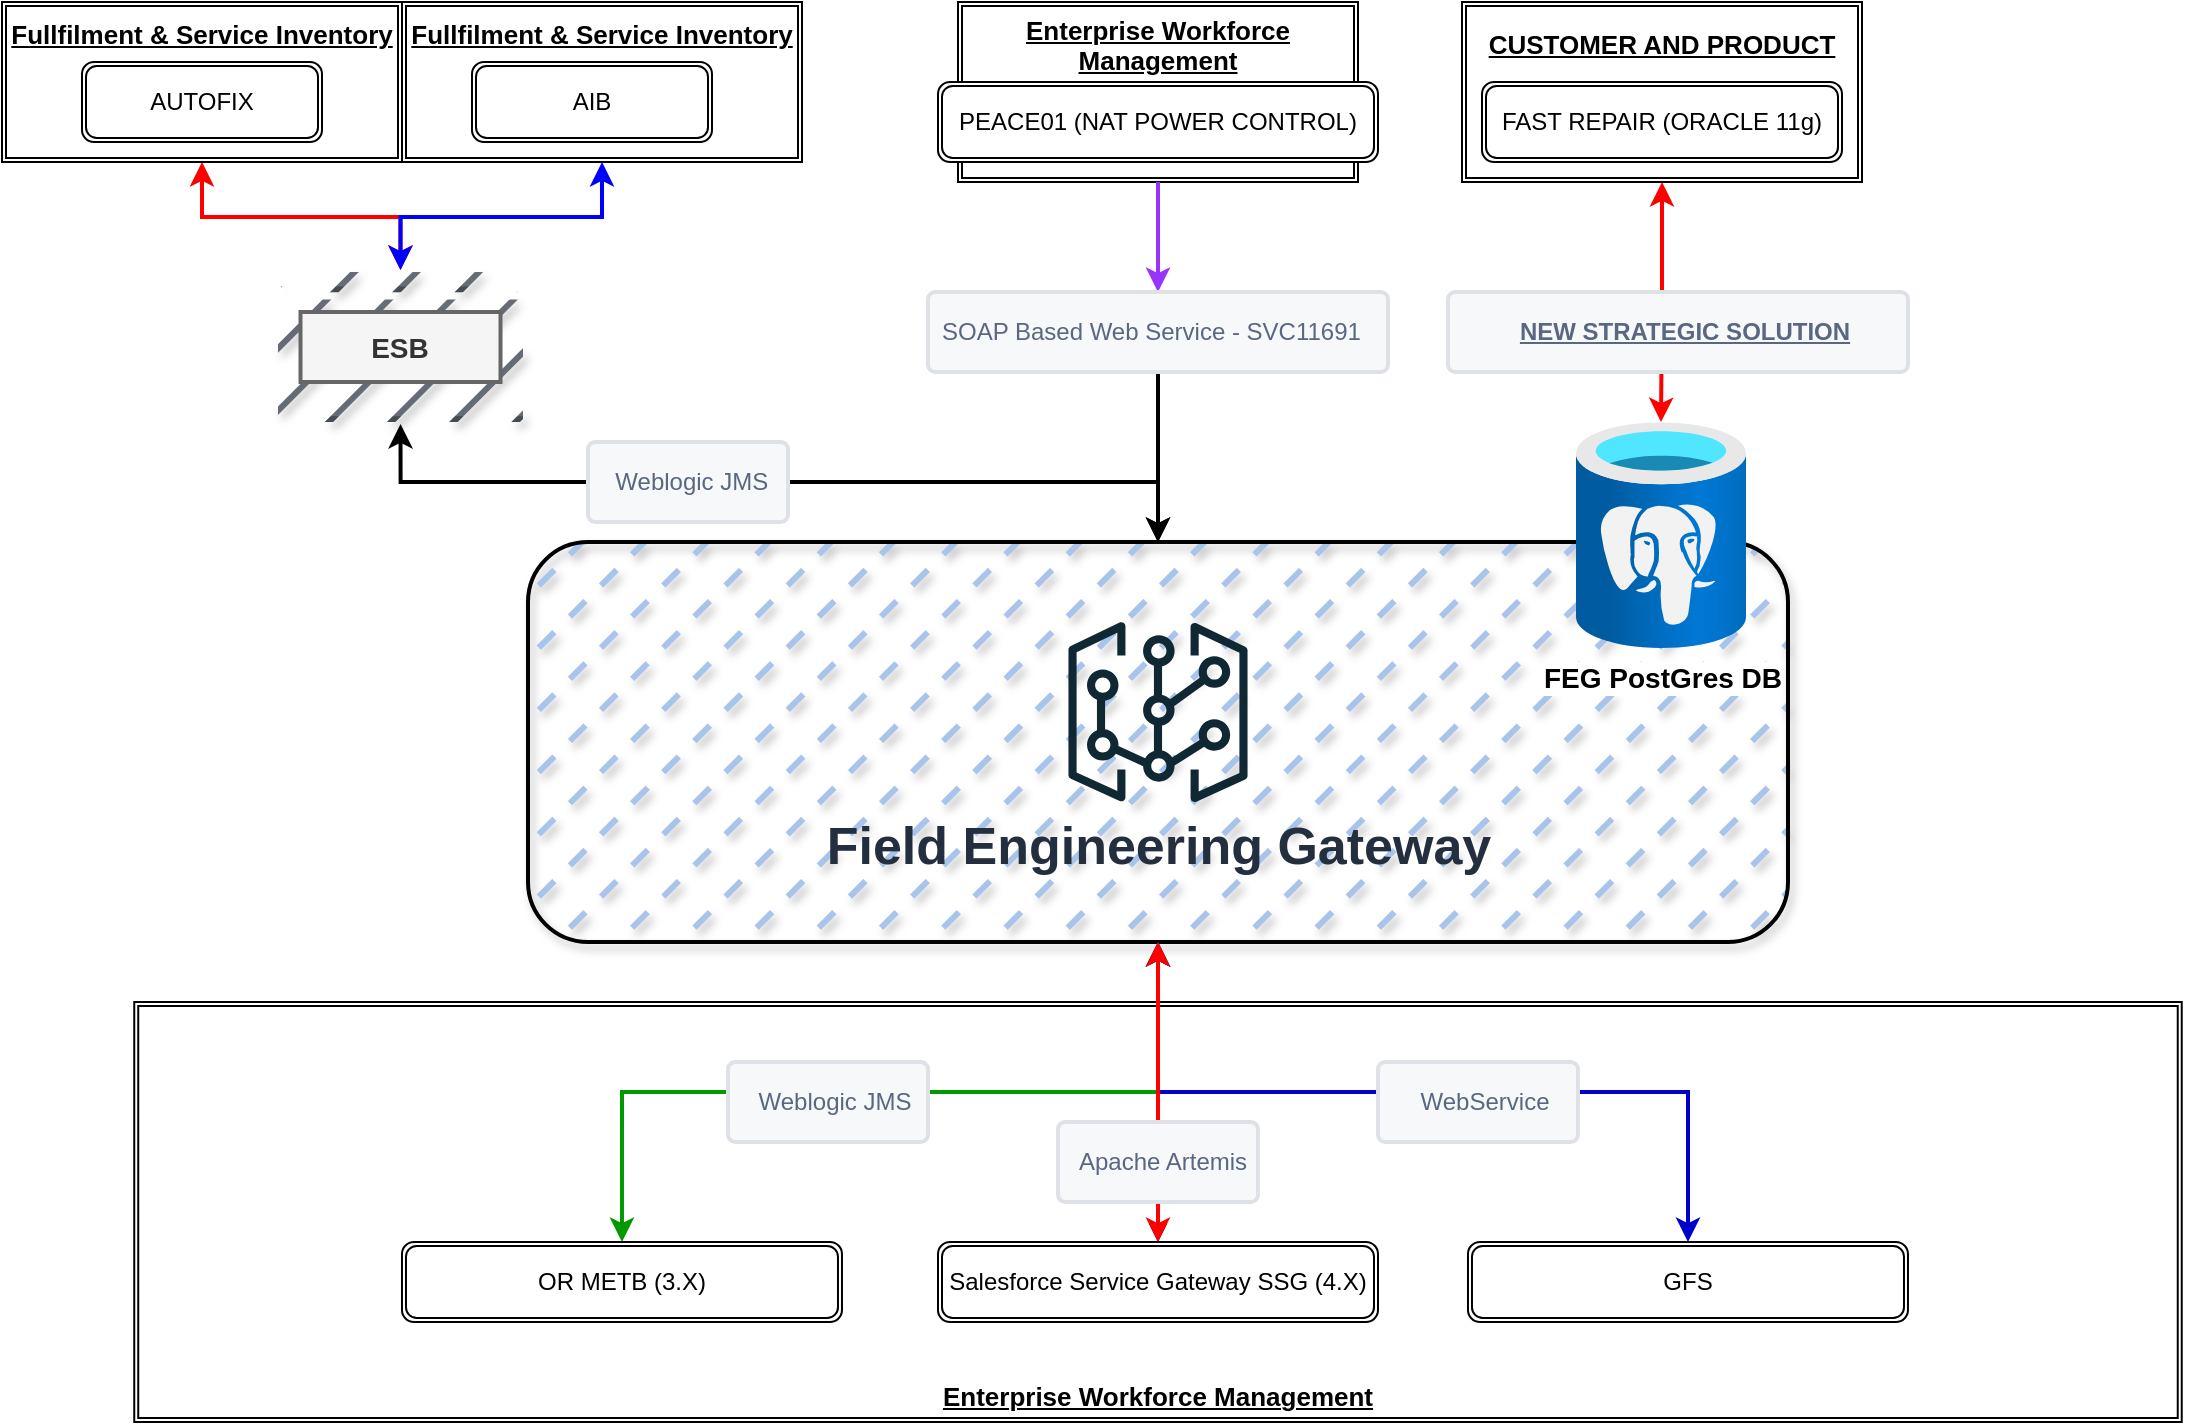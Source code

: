 <mxfile version="24.7.2" type="github">
  <diagram name="Page-1" id="Ieb54_Twe-6e-NPpWLch">
    <mxGraphModel dx="2074" dy="1098" grid="1" gridSize="10" guides="1" tooltips="1" connect="1" arrows="1" fold="1" page="1" pageScale="1" pageWidth="1200" pageHeight="1600" math="0" shadow="0">
      <root>
        <mxCell id="0" />
        <mxCell id="1" parent="0" />
        <mxCell id="6YeWHf5Q00qyi827OYz0-40" value="&lt;b style=&quot;font-size: 13px;&quot;&gt;&lt;u&gt;Enterprise Workforce Management&lt;/u&gt;&lt;/b&gt;" style="shape=ext;double=1;rounded=0;whiteSpace=wrap;html=1;verticalAlign=bottom;strokeWidth=1;" parent="1" vertex="1">
          <mxGeometry x="103.12" y="680" width="1023.75" height="210" as="geometry" />
        </mxCell>
        <mxCell id="6YeWHf5Q00qyi827OYz0-21" value="&lt;b style=&quot;font-size: 13px;&quot;&gt;&lt;u&gt;Fullfilment &amp;amp; Service Inventory&lt;/u&gt;&lt;/b&gt;&lt;div style=&quot;font-size: 13px;&quot;&gt;&lt;b&gt;&lt;u&gt;&lt;br&gt;&lt;/u&gt;&lt;/b&gt;&lt;/div&gt;&lt;div style=&quot;font-size: 13px;&quot;&gt;&lt;b&gt;&lt;u&gt;&lt;br&gt;&lt;/u&gt;&lt;/b&gt;&lt;/div&gt;&lt;div style=&quot;font-size: 13px;&quot;&gt;&lt;br&gt;&lt;/div&gt;" style="shape=ext;double=1;rounded=0;whiteSpace=wrap;html=1;strokeWidth=1;" parent="1" vertex="1">
          <mxGeometry x="237" y="180" width="200" height="80" as="geometry" />
        </mxCell>
        <mxCell id="6YeWHf5Q00qyi827OYz0-47" style="edgeStyle=orthogonalEdgeStyle;rounded=0;orthogonalLoop=1;jettySize=auto;html=1;exitX=0.5;exitY=1;exitDx=0;exitDy=0;entryX=0.5;entryY=0;entryDx=0;entryDy=0;" parent="1" source="6YeWHf5Q00qyi827OYz0-3" target="6YeWHf5Q00qyi827OYz0-41" edge="1">
          <mxGeometry relative="1" as="geometry" />
        </mxCell>
        <mxCell id="6YeWHf5Q00qyi827OYz0-49" style="edgeStyle=orthogonalEdgeStyle;rounded=0;orthogonalLoop=1;jettySize=auto;html=1;exitX=0.5;exitY=1;exitDx=0;exitDy=0;entryX=0.5;entryY=0;entryDx=0;entryDy=0;startArrow=classic;startFill=1;strokeWidth=2;strokeColor=#009900;" parent="1" source="6YeWHf5Q00qyi827OYz0-3" target="6YeWHf5Q00qyi827OYz0-46" edge="1">
          <mxGeometry relative="1" as="geometry" />
        </mxCell>
        <mxCell id="6YeWHf5Q00qyi827OYz0-52" style="edgeStyle=orthogonalEdgeStyle;rounded=0;orthogonalLoop=1;jettySize=auto;html=1;exitX=0.5;exitY=1;exitDx=0;exitDy=0;strokeColor=#0000CC;startArrow=classic;startFill=1;strokeWidth=2;" parent="1" source="6YeWHf5Q00qyi827OYz0-3" target="6YeWHf5Q00qyi827OYz0-51" edge="1">
          <mxGeometry relative="1" as="geometry" />
        </mxCell>
        <mxCell id="6YeWHf5Q00qyi827OYz0-3" value="" style="rounded=1;whiteSpace=wrap;html=1;strokeWidth=2;fillWeight=0;hachureGap=8;hachureAngle=45;fillColor=#A9C4EB;glass=0;shadow=1;strokeColor=default;fillStyle=dashed;" parent="1" vertex="1">
          <mxGeometry x="300" y="450" width="630" height="200" as="geometry" />
        </mxCell>
        <mxCell id="6YeWHf5Q00qyi827OYz0-2" value="&lt;font style=&quot;font-size: 26px;&quot;&gt;&lt;b&gt;Field Engineering Gateway&lt;/b&gt;&lt;/font&gt;" style="sketch=0;outlineConnect=0;fontColor=#232F3E;gradientColor=none;fillColor=#0F2834;strokeColor=none;dashed=0;verticalLabelPosition=bottom;verticalAlign=top;align=center;html=1;fontSize=12;fontStyle=0;aspect=fixed;pointerEvents=1;shape=mxgraph.aws4.virtual_gateway;strokeWidth=2;" parent="1" vertex="1">
          <mxGeometry x="570" y="490" width="90" height="90" as="geometry" />
        </mxCell>
        <mxCell id="6YeWHf5Q00qyi827OYz0-4" value="FEG PostGres DB" style="image;aspect=fixed;html=1;points=[];align=center;fontSize=14;image=img/lib/azure2/databases/Azure_Database_PostgreSQL_Server.svg;fontStyle=1;strokeWidth=2;" parent="1" vertex="1">
          <mxGeometry x="824" y="390" width="85" height="113.33" as="geometry" />
        </mxCell>
        <mxCell id="6YeWHf5Q00qyi827OYz0-7" value="" style="outlineConnect=0;dashed=0;verticalLabelPosition=bottom;verticalAlign=top;align=center;html=1;shape=mxgraph.aws3.volume;fillColor=#656C75;strokeColor=#6c8ebf;strokeWidth=2;fillStyle=hatch;shadow=1;perimeterSpacing=1;" parent="1" vertex="1">
          <mxGeometry x="175" y="315" width="122.5" height="75" as="geometry" />
        </mxCell>
        <mxCell id="6YeWHf5Q00qyi827OYz0-23" value="" style="edgeStyle=orthogonalEdgeStyle;rounded=0;orthogonalLoop=1;jettySize=auto;html=1;exitX=0.5;exitY=1;exitDx=0;exitDy=0;exitPerimeter=0;startArrow=classic;startFill=1;strokeWidth=2;" parent="1" source="6YeWHf5Q00qyi827OYz0-7" target="6YeWHf5Q00qyi827OYz0-3" edge="1">
          <mxGeometry relative="1" as="geometry" />
        </mxCell>
        <mxCell id="6YeWHf5Q00qyi827OYz0-8" value="&lt;font style=&quot;font-size: 14px;&quot;&gt;&lt;b&gt;ESB&lt;/b&gt;&lt;/font&gt;" style="text;html=1;align=center;verticalAlign=middle;whiteSpace=wrap;rounded=0;glass=0;fillColor=#f5f5f5;fontColor=#333333;strokeColor=#666666;strokeWidth=2;" parent="1" vertex="1">
          <mxGeometry x="186.25" y="335" width="100" height="35" as="geometry" />
        </mxCell>
        <mxCell id="6YeWHf5Q00qyi827OYz0-14" value="" style="edgeStyle=orthogonalEdgeStyle;rounded=0;orthogonalLoop=1;jettySize=auto;html=1;startArrow=classic;startFill=1;strokeWidth=2;strokeColor=#FF0000;" parent="1" source="6YeWHf5Q00qyi827OYz0-11" target="6YeWHf5Q00qyi827OYz0-7" edge="1">
          <mxGeometry relative="1" as="geometry" />
        </mxCell>
        <mxCell id="6YeWHf5Q00qyi827OYz0-11" value="&lt;b style=&quot;font-size: 13px;&quot;&gt;&lt;font style=&quot;font-size: 13px;&quot;&gt;&lt;u&gt;Fullfilment &amp;amp; Service Inventory&lt;/u&gt;&lt;/font&gt;&lt;/b&gt;&lt;div style=&quot;font-size: 13px;&quot;&gt;&lt;b&gt;&lt;font style=&quot;font-size: 13px;&quot;&gt;&lt;u&gt;&lt;br&gt;&lt;/u&gt;&lt;/font&gt;&lt;/b&gt;&lt;/div&gt;&lt;div style=&quot;font-size: 13px;&quot;&gt;&lt;b&gt;&lt;font style=&quot;font-size: 13px;&quot;&gt;&lt;u&gt;&lt;br&gt;&lt;/u&gt;&lt;/font&gt;&lt;/b&gt;&lt;/div&gt;&lt;div style=&quot;font-size: 13px;&quot;&gt;&lt;br&gt;&lt;/div&gt;" style="shape=ext;double=1;rounded=0;whiteSpace=wrap;html=1;align=center;strokeWidth=1;" parent="1" vertex="1">
          <mxGeometry x="37" y="180" width="200" height="80" as="geometry" />
        </mxCell>
        <mxCell id="6YeWHf5Q00qyi827OYz0-16" value="AUTOFIX" style="shape=ext;double=1;rounded=1;whiteSpace=wrap;html=1;strokeWidth=1;" parent="1" vertex="1">
          <mxGeometry x="77" y="210" width="120" height="40" as="geometry" />
        </mxCell>
        <mxCell id="6YeWHf5Q00qyi827OYz0-18" value="AIB" style="shape=ext;double=1;rounded=1;whiteSpace=wrap;html=1;strokeWidth=1;" parent="1" vertex="1">
          <mxGeometry x="272" y="210" width="120" height="40" as="geometry" />
        </mxCell>
        <mxCell id="6YeWHf5Q00qyi827OYz0-22" value="" style="edgeStyle=orthogonalEdgeStyle;rounded=0;orthogonalLoop=1;jettySize=auto;html=1;strokeWidth=2;startArrow=classic;startFill=1;strokeColor=#0000FF;" parent="1" source="6YeWHf5Q00qyi827OYz0-21" target="6YeWHf5Q00qyi827OYz0-7" edge="1">
          <mxGeometry relative="1" as="geometry" />
        </mxCell>
        <mxCell id="6YeWHf5Q00qyi827OYz0-29" style="edgeStyle=orthogonalEdgeStyle;rounded=0;orthogonalLoop=1;jettySize=auto;html=1;exitX=0.5;exitY=1;exitDx=0;exitDy=0;entryX=0.5;entryY=0;entryDx=0;entryDy=0;strokeWidth=2;" parent="1" source="6YeWHf5Q00qyi827OYz0-34" target="6YeWHf5Q00qyi827OYz0-3" edge="1">
          <mxGeometry relative="1" as="geometry">
            <mxPoint x="645" y="450" as="targetPoint" />
          </mxGeometry>
        </mxCell>
        <mxCell id="6YeWHf5Q00qyi827OYz0-25" value="&lt;b style=&quot;font-size: 13px;&quot;&gt;&lt;u&gt;Enterprise Workforce Management&lt;/u&gt;&lt;/b&gt;&lt;div style=&quot;font-size: 13px;&quot;&gt;&lt;b&gt;&lt;u&gt;&lt;br&gt;&lt;/u&gt;&lt;/b&gt;&lt;/div&gt;&lt;div style=&quot;font-size: 13px;&quot;&gt;&lt;b&gt;&lt;u&gt;&lt;br&gt;&lt;/u&gt;&lt;/b&gt;&lt;/div&gt;&lt;div style=&quot;font-size: 13px;&quot;&gt;&lt;br&gt;&lt;/div&gt;" style="shape=ext;double=1;rounded=0;whiteSpace=wrap;html=1;strokeWidth=1;" parent="1" vertex="1">
          <mxGeometry x="515" y="180" width="200" height="90" as="geometry" />
        </mxCell>
        <mxCell id="6YeWHf5Q00qyi827OYz0-26" value="PEACE01 (NAT POWER CONTROL)" style="shape=ext;double=1;rounded=1;whiteSpace=wrap;html=1;strokeWidth=1;" parent="1" vertex="1">
          <mxGeometry x="505" y="220" width="220" height="40" as="geometry" />
        </mxCell>
        <mxCell id="6YeWHf5Q00qyi827OYz0-38" style="edgeStyle=orthogonalEdgeStyle;rounded=0;orthogonalLoop=1;jettySize=auto;html=1;exitX=0.5;exitY=1;exitDx=0;exitDy=0;startArrow=classic;startFill=1;strokeWidth=2;strokeColor=#FF0000;" parent="1" source="6YeWHf5Q00qyi827OYz0-30" target="6YeWHf5Q00qyi827OYz0-4" edge="1">
          <mxGeometry relative="1" as="geometry" />
        </mxCell>
        <mxCell id="6YeWHf5Q00qyi827OYz0-30" value="&lt;div style=&quot;font-size: 13px;&quot;&gt;&lt;b&gt;&lt;u&gt;CUSTOMER AND PRODUCT&lt;/u&gt;&lt;/b&gt;&lt;/div&gt;&lt;div style=&quot;font-size: 13px;&quot;&gt;&lt;b&gt;&lt;u&gt;&lt;br&gt;&lt;/u&gt;&lt;/b&gt;&lt;/div&gt;&lt;div style=&quot;font-size: 13px;&quot;&gt;&lt;b&gt;&lt;u&gt;&lt;br&gt;&lt;/u&gt;&lt;/b&gt;&lt;/div&gt;&lt;div style=&quot;font-size: 13px;&quot;&gt;&lt;b&gt;&lt;u&gt;&lt;br&gt;&lt;/u&gt;&lt;/b&gt;&lt;/div&gt;" style="shape=ext;double=1;rounded=0;whiteSpace=wrap;html=1;strokeWidth=1;" parent="1" vertex="1">
          <mxGeometry x="767" y="180" width="200" height="90" as="geometry" />
        </mxCell>
        <mxCell id="6YeWHf5Q00qyi827OYz0-31" value="FAST REPAIR (ORACLE 11g)" style="shape=ext;double=1;rounded=1;whiteSpace=wrap;html=1;strokeWidth=1;" parent="1" vertex="1">
          <mxGeometry x="777" y="220" width="180" height="40" as="geometry" />
        </mxCell>
        <mxCell id="6YeWHf5Q00qyi827OYz0-35" value="" style="edgeStyle=orthogonalEdgeStyle;rounded=0;orthogonalLoop=1;jettySize=auto;html=1;exitX=0.5;exitY=1;exitDx=0;exitDy=0;entryX=0.5;entryY=0;entryDx=0;entryDy=0;strokeWidth=2;strokeColor=#9933FF;" parent="1" source="6YeWHf5Q00qyi827OYz0-25" target="6YeWHf5Q00qyi827OYz0-34" edge="1">
          <mxGeometry relative="1" as="geometry">
            <mxPoint x="590" y="270" as="sourcePoint" />
            <mxPoint x="645" y="450" as="targetPoint" />
          </mxGeometry>
        </mxCell>
        <mxCell id="6YeWHf5Q00qyi827OYz0-34" value="&lt;div&gt;&lt;span style=&quot;background-color: initial;&quot;&gt;SOAP Based Web Service - SVC11691&lt;/span&gt;&lt;br&gt;&lt;/div&gt;" style="rounded=1;arcSize=9;fillColor=#F7F8F9;align=left;spacingLeft=5;strokeColor=#DEE1E6;html=1;strokeWidth=2;fontColor=#596780;fontSize=12" parent="1" vertex="1">
          <mxGeometry x="500" y="325" width="230" height="40" as="geometry" />
        </mxCell>
        <mxCell id="6YeWHf5Q00qyi827OYz0-36" value="&lt;div&gt;&lt;span style=&quot;background-color: initial;&quot;&gt;&amp;nbsp; Weblogic JMS&lt;/span&gt;&lt;br&gt;&lt;/div&gt;" style="rounded=1;arcSize=9;fillColor=#F7F8F9;align=left;spacingLeft=5;strokeColor=#DEE1E6;html=1;strokeWidth=2;fontColor=#596780;fontSize=12;fillStyle=solid;" parent="1" vertex="1">
          <mxGeometry x="330" y="400" width="100" height="40" as="geometry" />
        </mxCell>
        <mxCell id="6YeWHf5Q00qyi827OYz0-39" value="&lt;div&gt;&lt;b&gt;&lt;u&gt;NEW STRATEGIC SOLUTION&lt;/u&gt;&lt;/b&gt;&lt;/div&gt;" style="rounded=1;arcSize=9;fillColor=#F7F8F9;align=center;spacingLeft=5;strokeColor=#DEE1E6;html=1;strokeWidth=2;fontColor=#596780;fontSize=12" parent="1" vertex="1">
          <mxGeometry x="760" y="325" width="230" height="40" as="geometry" />
        </mxCell>
        <mxCell id="6YeWHf5Q00qyi827OYz0-41" value="Salesforce Service Gateway SSG (4.X)" style="shape=ext;double=1;rounded=1;whiteSpace=wrap;html=1;strokeWidth=1;" parent="1" vertex="1">
          <mxGeometry x="505" y="800" width="220" height="40" as="geometry" />
        </mxCell>
        <mxCell id="6YeWHf5Q00qyi827OYz0-46" value="OR METB (3.X)" style="shape=ext;double=1;rounded=1;whiteSpace=wrap;html=1;strokeWidth=1;" parent="1" vertex="1">
          <mxGeometry x="236.99" y="800" width="220" height="40" as="geometry" />
        </mxCell>
        <mxCell id="6YeWHf5Q00qyi827OYz0-48" style="edgeStyle=orthogonalEdgeStyle;rounded=0;orthogonalLoop=1;jettySize=auto;html=1;exitX=0.5;exitY=1;exitDx=0;exitDy=0;startArrow=classic;startFill=1;strokeWidth=2;strokeColor=#FF0000;" parent="1" source="6YeWHf5Q00qyi827OYz0-3" target="6YeWHf5Q00qyi827OYz0-41" edge="1">
          <mxGeometry relative="1" as="geometry" />
        </mxCell>
        <mxCell id="6YeWHf5Q00qyi827OYz0-43" value="&lt;div style=&quot;&quot;&gt;&lt;span style=&quot;background-color: initial;&quot;&gt;Apache Artemis&lt;/span&gt;&lt;br&gt;&lt;/div&gt;" style="rounded=1;arcSize=9;fillColor=#F7F8F9;align=center;spacingLeft=5;strokeColor=#DEE1E6;html=1;strokeWidth=2;fontColor=#596780;fontSize=12" parent="1" vertex="1">
          <mxGeometry x="564.99" y="740" width="100" height="40" as="geometry" />
        </mxCell>
        <mxCell id="6YeWHf5Q00qyi827OYz0-50" value="&lt;div style=&quot;&quot;&gt;&lt;span style=&quot;background-color: initial;&quot;&gt;Weblogic JMS&lt;/span&gt;&lt;br&gt;&lt;/div&gt;" style="rounded=1;arcSize=9;fillColor=#F7F8F9;align=center;spacingLeft=5;strokeColor=#DEE1E6;html=1;strokeWidth=2;fontColor=#596780;fontSize=12" parent="1" vertex="1">
          <mxGeometry x="400" y="710" width="100" height="40" as="geometry" />
        </mxCell>
        <mxCell id="6YeWHf5Q00qyi827OYz0-51" value="GFS" style="shape=ext;double=1;rounded=1;whiteSpace=wrap;html=1;strokeWidth=1;" parent="1" vertex="1">
          <mxGeometry x="769.99" y="800" width="220" height="40" as="geometry" />
        </mxCell>
        <mxCell id="6YeWHf5Q00qyi827OYz0-53" value="&lt;div style=&quot;&quot;&gt;&lt;span style=&quot;background-color: initial;&quot;&gt;WebService&lt;/span&gt;&lt;br&gt;&lt;/div&gt;" style="rounded=1;arcSize=9;fillColor=#F7F8F9;align=center;spacingLeft=5;strokeColor=#DEE1E6;html=1;strokeWidth=2;fontColor=#596780;fontSize=12" parent="1" vertex="1">
          <mxGeometry x="725" y="710" width="100" height="40" as="geometry" />
        </mxCell>
      </root>
    </mxGraphModel>
  </diagram>
</mxfile>
